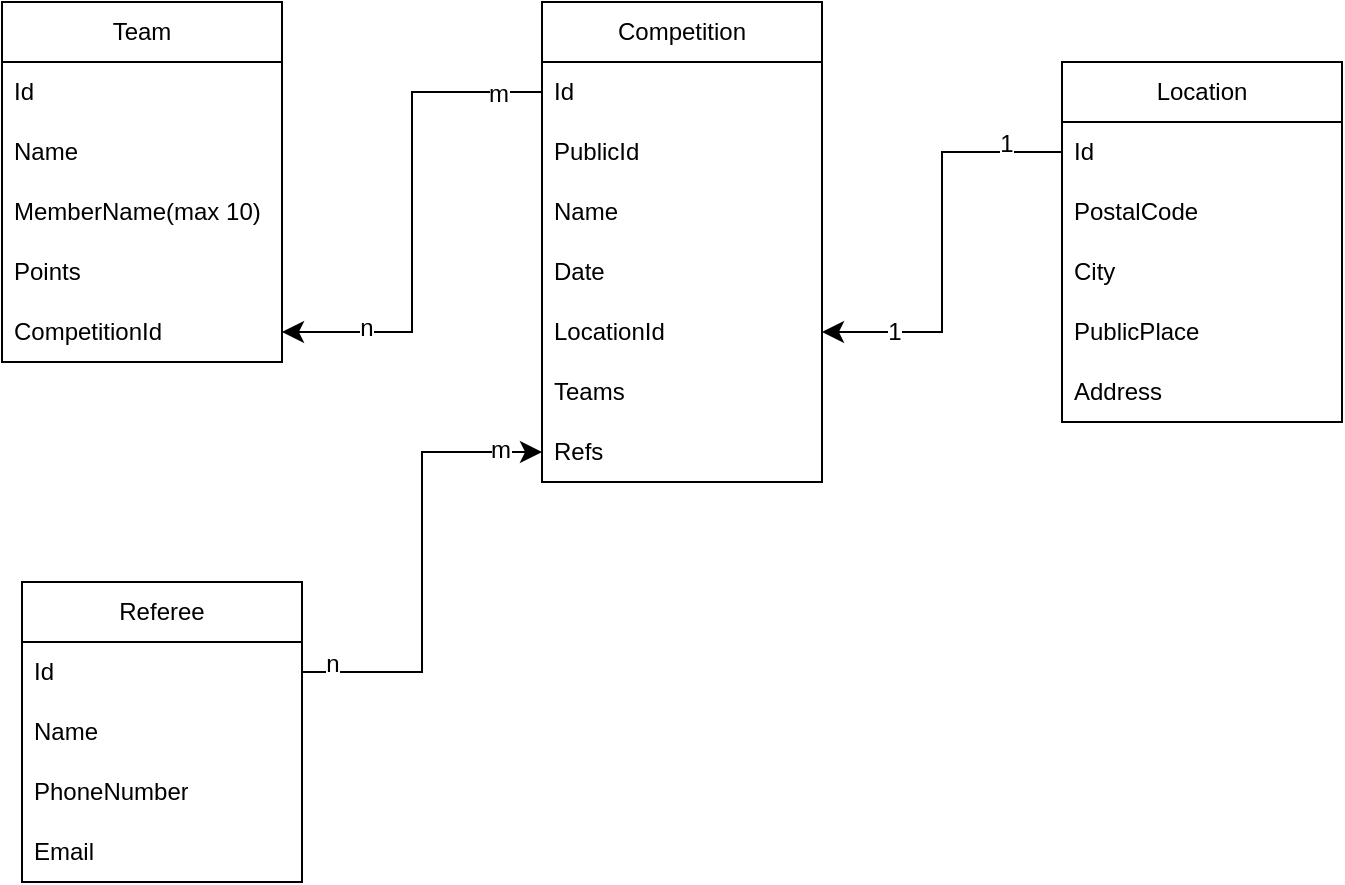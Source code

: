 <mxfile version="26.0.4">
  <diagram id="C5RBs43oDa-KdzZeNtuy" name="Page-1">
    <mxGraphModel dx="712" dy="795" grid="1" gridSize="10" guides="1" tooltips="1" connect="1" arrows="1" fold="1" page="1" pageScale="1" pageWidth="827" pageHeight="1169" math="0" shadow="0">
      <root>
        <mxCell id="WIyWlLk6GJQsqaUBKTNV-0" />
        <mxCell id="WIyWlLk6GJQsqaUBKTNV-1" parent="WIyWlLk6GJQsqaUBKTNV-0" />
        <mxCell id="s5-LYTVzVDZPcK6XUX3Y-0" value="Competition" style="swimlane;fontStyle=0;childLayout=stackLayout;horizontal=1;startSize=30;horizontalStack=0;resizeParent=1;resizeParentMax=0;resizeLast=0;collapsible=1;marginBottom=0;whiteSpace=wrap;html=1;" vertex="1" parent="WIyWlLk6GJQsqaUBKTNV-1">
          <mxGeometry x="310" y="270" width="140" height="240" as="geometry" />
        </mxCell>
        <mxCell id="s5-LYTVzVDZPcK6XUX3Y-37" value="Id" style="text;strokeColor=none;fillColor=none;align=left;verticalAlign=middle;spacingLeft=4;spacingRight=4;overflow=hidden;points=[[0,0.5],[1,0.5]];portConstraint=eastwest;rotatable=0;whiteSpace=wrap;html=1;" vertex="1" parent="s5-LYTVzVDZPcK6XUX3Y-0">
          <mxGeometry y="30" width="140" height="30" as="geometry" />
        </mxCell>
        <mxCell id="s5-LYTVzVDZPcK6XUX3Y-38" value="PublicId" style="text;strokeColor=none;fillColor=none;align=left;verticalAlign=middle;spacingLeft=4;spacingRight=4;overflow=hidden;points=[[0,0.5],[1,0.5]];portConstraint=eastwest;rotatable=0;whiteSpace=wrap;html=1;" vertex="1" parent="s5-LYTVzVDZPcK6XUX3Y-0">
          <mxGeometry y="60" width="140" height="30" as="geometry" />
        </mxCell>
        <mxCell id="s5-LYTVzVDZPcK6XUX3Y-1" value="Name" style="text;strokeColor=none;fillColor=none;align=left;verticalAlign=middle;spacingLeft=4;spacingRight=4;overflow=hidden;points=[[0,0.5],[1,0.5]];portConstraint=eastwest;rotatable=0;whiteSpace=wrap;html=1;" vertex="1" parent="s5-LYTVzVDZPcK6XUX3Y-0">
          <mxGeometry y="90" width="140" height="30" as="geometry" />
        </mxCell>
        <mxCell id="s5-LYTVzVDZPcK6XUX3Y-2" value="Date" style="text;strokeColor=none;fillColor=none;align=left;verticalAlign=middle;spacingLeft=4;spacingRight=4;overflow=hidden;points=[[0,0.5],[1,0.5]];portConstraint=eastwest;rotatable=0;whiteSpace=wrap;html=1;" vertex="1" parent="s5-LYTVzVDZPcK6XUX3Y-0">
          <mxGeometry y="120" width="140" height="30" as="geometry" />
        </mxCell>
        <mxCell id="s5-LYTVzVDZPcK6XUX3Y-3" value="LocationId" style="text;strokeColor=none;fillColor=none;align=left;verticalAlign=middle;spacingLeft=4;spacingRight=4;overflow=hidden;points=[[0,0.5],[1,0.5]];portConstraint=eastwest;rotatable=0;whiteSpace=wrap;html=1;" vertex="1" parent="s5-LYTVzVDZPcK6XUX3Y-0">
          <mxGeometry y="150" width="140" height="30" as="geometry" />
        </mxCell>
        <mxCell id="s5-LYTVzVDZPcK6XUX3Y-8" value="Teams" style="text;strokeColor=none;fillColor=none;align=left;verticalAlign=middle;spacingLeft=4;spacingRight=4;overflow=hidden;points=[[0,0.5],[1,0.5]];portConstraint=eastwest;rotatable=0;whiteSpace=wrap;html=1;" vertex="1" parent="s5-LYTVzVDZPcK6XUX3Y-0">
          <mxGeometry y="180" width="140" height="30" as="geometry" />
        </mxCell>
        <mxCell id="s5-LYTVzVDZPcK6XUX3Y-31" value="Refs" style="text;strokeColor=none;fillColor=none;align=left;verticalAlign=middle;spacingLeft=4;spacingRight=4;overflow=hidden;points=[[0,0.5],[1,0.5]];portConstraint=eastwest;rotatable=0;whiteSpace=wrap;html=1;" vertex="1" parent="s5-LYTVzVDZPcK6XUX3Y-0">
          <mxGeometry y="210" width="140" height="30" as="geometry" />
        </mxCell>
        <mxCell id="s5-LYTVzVDZPcK6XUX3Y-4" value="Location" style="swimlane;fontStyle=0;childLayout=stackLayout;horizontal=1;startSize=30;horizontalStack=0;resizeParent=1;resizeParentMax=0;resizeLast=0;collapsible=1;marginBottom=0;whiteSpace=wrap;html=1;" vertex="1" parent="WIyWlLk6GJQsqaUBKTNV-1">
          <mxGeometry x="570" y="300" width="140" height="180" as="geometry" />
        </mxCell>
        <mxCell id="s5-LYTVzVDZPcK6XUX3Y-5" value="Id" style="text;strokeColor=none;fillColor=none;align=left;verticalAlign=middle;spacingLeft=4;spacingRight=4;overflow=hidden;points=[[0,0.5],[1,0.5]];portConstraint=eastwest;rotatable=0;whiteSpace=wrap;html=1;" vertex="1" parent="s5-LYTVzVDZPcK6XUX3Y-4">
          <mxGeometry y="30" width="140" height="30" as="geometry" />
        </mxCell>
        <mxCell id="s5-LYTVzVDZPcK6XUX3Y-6" value="PostalCode" style="text;strokeColor=none;fillColor=none;align=left;verticalAlign=middle;spacingLeft=4;spacingRight=4;overflow=hidden;points=[[0,0.5],[1,0.5]];portConstraint=eastwest;rotatable=0;whiteSpace=wrap;html=1;" vertex="1" parent="s5-LYTVzVDZPcK6XUX3Y-4">
          <mxGeometry y="60" width="140" height="30" as="geometry" />
        </mxCell>
        <mxCell id="s5-LYTVzVDZPcK6XUX3Y-7" value="City" style="text;strokeColor=none;fillColor=none;align=left;verticalAlign=middle;spacingLeft=4;spacingRight=4;overflow=hidden;points=[[0,0.5],[1,0.5]];portConstraint=eastwest;rotatable=0;whiteSpace=wrap;html=1;" vertex="1" parent="s5-LYTVzVDZPcK6XUX3Y-4">
          <mxGeometry y="90" width="140" height="30" as="geometry" />
        </mxCell>
        <mxCell id="s5-LYTVzVDZPcK6XUX3Y-9" value="PublicPlace" style="text;strokeColor=none;fillColor=none;align=left;verticalAlign=middle;spacingLeft=4;spacingRight=4;overflow=hidden;points=[[0,0.5],[1,0.5]];portConstraint=eastwest;rotatable=0;whiteSpace=wrap;html=1;" vertex="1" parent="s5-LYTVzVDZPcK6XUX3Y-4">
          <mxGeometry y="120" width="140" height="30" as="geometry" />
        </mxCell>
        <mxCell id="s5-LYTVzVDZPcK6XUX3Y-10" value="Address" style="text;strokeColor=none;fillColor=none;align=left;verticalAlign=middle;spacingLeft=4;spacingRight=4;overflow=hidden;points=[[0,0.5],[1,0.5]];portConstraint=eastwest;rotatable=0;whiteSpace=wrap;html=1;" vertex="1" parent="s5-LYTVzVDZPcK6XUX3Y-4">
          <mxGeometry y="150" width="140" height="30" as="geometry" />
        </mxCell>
        <mxCell id="s5-LYTVzVDZPcK6XUX3Y-13" style="edgeStyle=orthogonalEdgeStyle;rounded=0;orthogonalLoop=1;jettySize=auto;html=1;exitX=0;exitY=0.5;exitDx=0;exitDy=0;entryX=1;entryY=0.5;entryDx=0;entryDy=0;fontSize=12;startSize=8;endSize=8;" edge="1" parent="WIyWlLk6GJQsqaUBKTNV-1" source="s5-LYTVzVDZPcK6XUX3Y-5" target="s5-LYTVzVDZPcK6XUX3Y-3">
          <mxGeometry relative="1" as="geometry" />
        </mxCell>
        <mxCell id="s5-LYTVzVDZPcK6XUX3Y-14" value="1" style="edgeLabel;html=1;align=center;verticalAlign=middle;resizable=0;points=[];fontSize=12;" vertex="1" connectable="0" parent="s5-LYTVzVDZPcK6XUX3Y-13">
          <mxGeometry x="0.657" relative="1" as="geometry">
            <mxPoint as="offset" />
          </mxGeometry>
        </mxCell>
        <mxCell id="s5-LYTVzVDZPcK6XUX3Y-15" value="1" style="edgeLabel;html=1;align=center;verticalAlign=middle;resizable=0;points=[];fontSize=12;" vertex="1" connectable="0" parent="s5-LYTVzVDZPcK6XUX3Y-13">
          <mxGeometry x="-0.729" y="-4" relative="1" as="geometry">
            <mxPoint as="offset" />
          </mxGeometry>
        </mxCell>
        <mxCell id="s5-LYTVzVDZPcK6XUX3Y-18" value="Team" style="swimlane;fontStyle=0;childLayout=stackLayout;horizontal=1;startSize=30;horizontalStack=0;resizeParent=1;resizeParentMax=0;resizeLast=0;collapsible=1;marginBottom=0;whiteSpace=wrap;html=1;" vertex="1" parent="WIyWlLk6GJQsqaUBKTNV-1">
          <mxGeometry x="40" y="270" width="140" height="180" as="geometry" />
        </mxCell>
        <mxCell id="s5-LYTVzVDZPcK6XUX3Y-19" value="Id" style="text;strokeColor=none;fillColor=none;align=left;verticalAlign=middle;spacingLeft=4;spacingRight=4;overflow=hidden;points=[[0,0.5],[1,0.5]];portConstraint=eastwest;rotatable=0;whiteSpace=wrap;html=1;" vertex="1" parent="s5-LYTVzVDZPcK6XUX3Y-18">
          <mxGeometry y="30" width="140" height="30" as="geometry" />
        </mxCell>
        <mxCell id="s5-LYTVzVDZPcK6XUX3Y-20" value="Name" style="text;strokeColor=none;fillColor=none;align=left;verticalAlign=middle;spacingLeft=4;spacingRight=4;overflow=hidden;points=[[0,0.5],[1,0.5]];portConstraint=eastwest;rotatable=0;whiteSpace=wrap;html=1;" vertex="1" parent="s5-LYTVzVDZPcK6XUX3Y-18">
          <mxGeometry y="60" width="140" height="30" as="geometry" />
        </mxCell>
        <mxCell id="s5-LYTVzVDZPcK6XUX3Y-21" value="MemberName(max 10)" style="text;strokeColor=none;fillColor=none;align=left;verticalAlign=middle;spacingLeft=4;spacingRight=4;overflow=hidden;points=[[0,0.5],[1,0.5]];portConstraint=eastwest;rotatable=0;whiteSpace=wrap;html=1;" vertex="1" parent="s5-LYTVzVDZPcK6XUX3Y-18">
          <mxGeometry y="90" width="140" height="30" as="geometry" />
        </mxCell>
        <mxCell id="s5-LYTVzVDZPcK6XUX3Y-23" value="Points" style="text;strokeColor=none;fillColor=none;align=left;verticalAlign=middle;spacingLeft=4;spacingRight=4;overflow=hidden;points=[[0,0.5],[1,0.5]];portConstraint=eastwest;rotatable=0;whiteSpace=wrap;html=1;" vertex="1" parent="s5-LYTVzVDZPcK6XUX3Y-18">
          <mxGeometry y="120" width="140" height="30" as="geometry" />
        </mxCell>
        <mxCell id="s5-LYTVzVDZPcK6XUX3Y-39" value="CompetitionId" style="text;strokeColor=none;fillColor=none;align=left;verticalAlign=middle;spacingLeft=4;spacingRight=4;overflow=hidden;points=[[0,0.5],[1,0.5]];portConstraint=eastwest;rotatable=0;whiteSpace=wrap;html=1;" vertex="1" parent="s5-LYTVzVDZPcK6XUX3Y-18">
          <mxGeometry y="150" width="140" height="30" as="geometry" />
        </mxCell>
        <mxCell id="s5-LYTVzVDZPcK6XUX3Y-27" value="Referee" style="swimlane;fontStyle=0;childLayout=stackLayout;horizontal=1;startSize=30;horizontalStack=0;resizeParent=1;resizeParentMax=0;resizeLast=0;collapsible=1;marginBottom=0;whiteSpace=wrap;html=1;" vertex="1" parent="WIyWlLk6GJQsqaUBKTNV-1">
          <mxGeometry x="50" y="560" width="140" height="150" as="geometry" />
        </mxCell>
        <mxCell id="s5-LYTVzVDZPcK6XUX3Y-28" value="Id" style="text;strokeColor=none;fillColor=none;align=left;verticalAlign=middle;spacingLeft=4;spacingRight=4;overflow=hidden;points=[[0,0.5],[1,0.5]];portConstraint=eastwest;rotatable=0;whiteSpace=wrap;html=1;" vertex="1" parent="s5-LYTVzVDZPcK6XUX3Y-27">
          <mxGeometry y="30" width="140" height="30" as="geometry" />
        </mxCell>
        <mxCell id="s5-LYTVzVDZPcK6XUX3Y-29" value="Name" style="text;strokeColor=none;fillColor=none;align=left;verticalAlign=middle;spacingLeft=4;spacingRight=4;overflow=hidden;points=[[0,0.5],[1,0.5]];portConstraint=eastwest;rotatable=0;whiteSpace=wrap;html=1;" vertex="1" parent="s5-LYTVzVDZPcK6XUX3Y-27">
          <mxGeometry y="60" width="140" height="30" as="geometry" />
        </mxCell>
        <mxCell id="s5-LYTVzVDZPcK6XUX3Y-30" value="PhoneNumber" style="text;strokeColor=none;fillColor=none;align=left;verticalAlign=middle;spacingLeft=4;spacingRight=4;overflow=hidden;points=[[0,0.5],[1,0.5]];portConstraint=eastwest;rotatable=0;whiteSpace=wrap;html=1;" vertex="1" parent="s5-LYTVzVDZPcK6XUX3Y-27">
          <mxGeometry y="90" width="140" height="30" as="geometry" />
        </mxCell>
        <mxCell id="s5-LYTVzVDZPcK6XUX3Y-32" value="Email" style="text;strokeColor=none;fillColor=none;align=left;verticalAlign=middle;spacingLeft=4;spacingRight=4;overflow=hidden;points=[[0,0.5],[1,0.5]];portConstraint=eastwest;rotatable=0;whiteSpace=wrap;html=1;" vertex="1" parent="s5-LYTVzVDZPcK6XUX3Y-27">
          <mxGeometry y="120" width="140" height="30" as="geometry" />
        </mxCell>
        <mxCell id="s5-LYTVzVDZPcK6XUX3Y-33" style="edgeStyle=orthogonalEdgeStyle;rounded=0;orthogonalLoop=1;jettySize=auto;html=1;entryX=0;entryY=0.5;entryDx=0;entryDy=0;fontSize=12;startSize=8;endSize=8;" edge="1" parent="WIyWlLk6GJQsqaUBKTNV-1" source="s5-LYTVzVDZPcK6XUX3Y-28" target="s5-LYTVzVDZPcK6XUX3Y-31">
          <mxGeometry relative="1" as="geometry" />
        </mxCell>
        <mxCell id="s5-LYTVzVDZPcK6XUX3Y-34" value="m" style="edgeLabel;html=1;align=center;verticalAlign=middle;resizable=0;points=[];fontSize=12;" vertex="1" connectable="0" parent="s5-LYTVzVDZPcK6XUX3Y-33">
          <mxGeometry x="0.814" y="1" relative="1" as="geometry">
            <mxPoint as="offset" />
          </mxGeometry>
        </mxCell>
        <mxCell id="s5-LYTVzVDZPcK6XUX3Y-36" value="n" style="edgeLabel;html=1;align=center;verticalAlign=middle;resizable=0;points=[];fontSize=12;" vertex="1" connectable="0" parent="s5-LYTVzVDZPcK6XUX3Y-33">
          <mxGeometry x="-0.869" y="4" relative="1" as="geometry">
            <mxPoint as="offset" />
          </mxGeometry>
        </mxCell>
        <mxCell id="s5-LYTVzVDZPcK6XUX3Y-40" style="edgeStyle=orthogonalEdgeStyle;rounded=0;orthogonalLoop=1;jettySize=auto;html=1;entryX=1;entryY=0.5;entryDx=0;entryDy=0;fontSize=12;startSize=8;endSize=8;" edge="1" parent="WIyWlLk6GJQsqaUBKTNV-1" source="s5-LYTVzVDZPcK6XUX3Y-37" target="s5-LYTVzVDZPcK6XUX3Y-39">
          <mxGeometry relative="1" as="geometry" />
        </mxCell>
        <mxCell id="s5-LYTVzVDZPcK6XUX3Y-42" value="n" style="edgeLabel;html=1;align=center;verticalAlign=middle;resizable=0;points=[];fontSize=12;" vertex="1" connectable="0" parent="s5-LYTVzVDZPcK6XUX3Y-40">
          <mxGeometry x="0.664" y="-2" relative="1" as="geometry">
            <mxPoint as="offset" />
          </mxGeometry>
        </mxCell>
        <mxCell id="s5-LYTVzVDZPcK6XUX3Y-43" value="m" style="edgeLabel;html=1;align=center;verticalAlign=middle;resizable=0;points=[];fontSize=12;" vertex="1" connectable="0" parent="s5-LYTVzVDZPcK6XUX3Y-40">
          <mxGeometry x="-0.824" y="1" relative="1" as="geometry">
            <mxPoint as="offset" />
          </mxGeometry>
        </mxCell>
      </root>
    </mxGraphModel>
  </diagram>
</mxfile>
